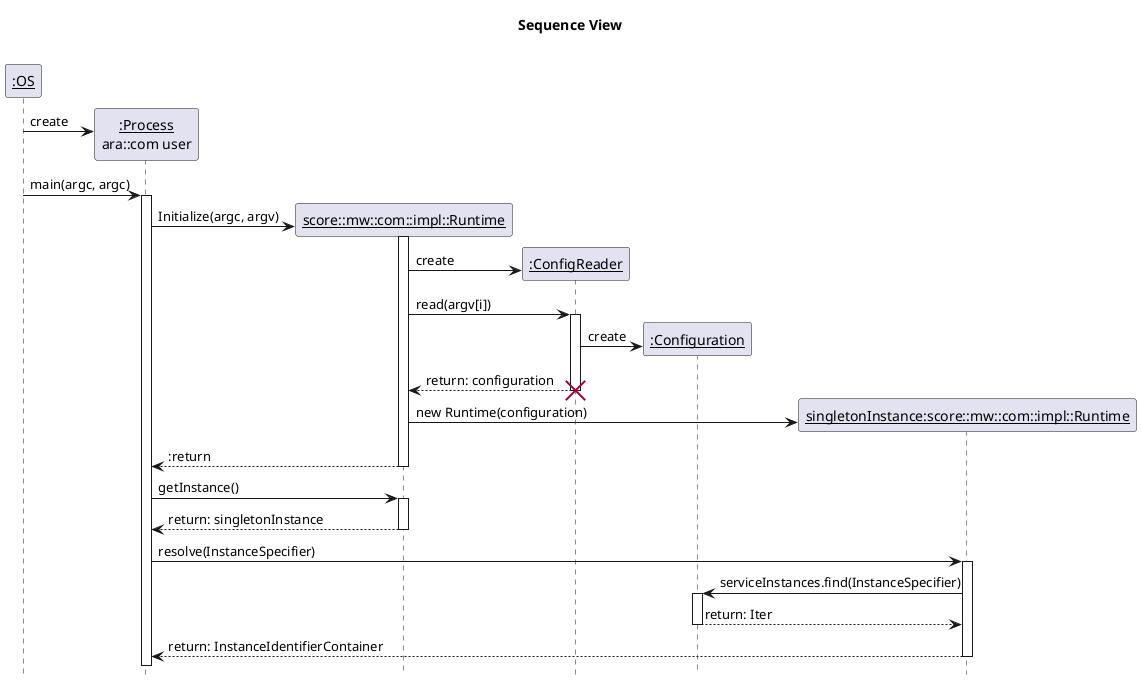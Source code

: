 @startuml
title "Sequence View"
hide footbox

participant "<u>:OS</u>" as OS
participant "<u>:Process</u>\nara::com user" as Process
participant "<u>score::mw::com::impl::Runtime</u>" as Runtime
participant "<u>:ConfigReader</u>" as ConfigReader
participant "<u>:Configuration</u>" as Configuration
participant "<u>singletonInstance:score::mw::com::impl::Runtime</u>" as SingletonRuntime

create Process
OS -> Process : create
OS -> Process : main(argc, argc)
activate Process

create Runtime
Process -> Runtime : Initialize(argc, argv)
activate Runtime

create ConfigReader
Runtime -> ConfigReader : create
Runtime -> ConfigReader : read(argv[i])
activate ConfigReader

create Configuration
ConfigReader -> Configuration: create
ConfigReader --> Runtime : return: configuration
destroy ConfigReader

create SingletonRuntime
Runtime -> SingletonRuntime : new Runtime(configuration)

Runtime --> Process : :return
deactivate Runtime

Process -> Runtime : getInstance()
activate Runtime

Runtime --> Process : return: singletonInstance
deactivate Runtime

Process -> SingletonRuntime : resolve(InstanceSpecifier)
activate SingletonRuntime

SingletonRuntime -> Configuration : serviceInstances.find(InstanceSpecifier)
activate Configuration

Configuration --> SingletonRuntime : return: Iter
deactivate Configuration

SingletonRuntime --> Process : return: InstanceIdentifierContainer
deactivate SingletonRuntime

@enduml